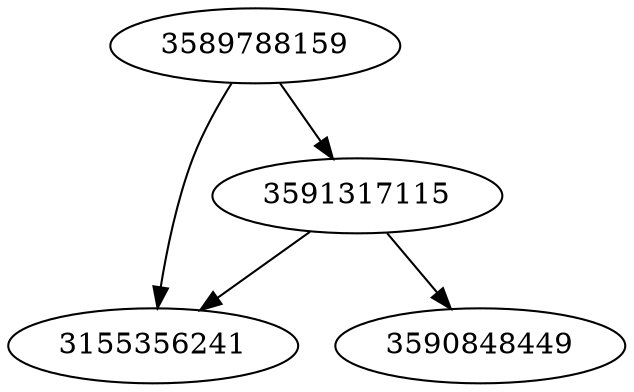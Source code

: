 strict digraph  {
3155356241;
3591317115;
3590848449;
3589788159;
3591317115 -> 3155356241;
3591317115 -> 3590848449;
3589788159 -> 3155356241;
3589788159 -> 3591317115;
}
